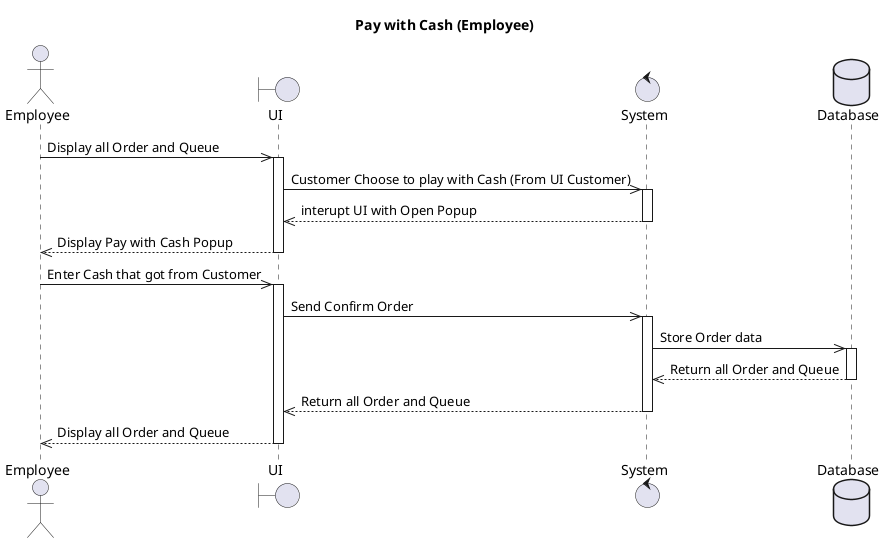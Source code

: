 ' @startuml
Title Pay with Cash (Employee)
Actor Employee
boundary UI
control System
database Database

    Employee ->> UI: Display all Order and Queue
    activate UI
    UI ->> System : Customer Choose to play with Cash (From UI Customer)
    activate System
    System -->> UI : interupt UI with Open Popup
    deactivate System
    UI -->> Employee: Display Pay with Cash Popup
    deactivate UI
    Employee ->> UI: Enter Cash that got from Customer
    activate UI
    UI ->> System: Send Confirm Order
    activate System
    System ->> Database: Store Order data 
    activate Database
    Database -->> System : Return all Order and Queue 
    deactivate Database
    System -->> UI : Return all Order and Queue 
deactivate System
    UI -->> Employee : Display all Order and Queue
    deactivate UI
@enduml
